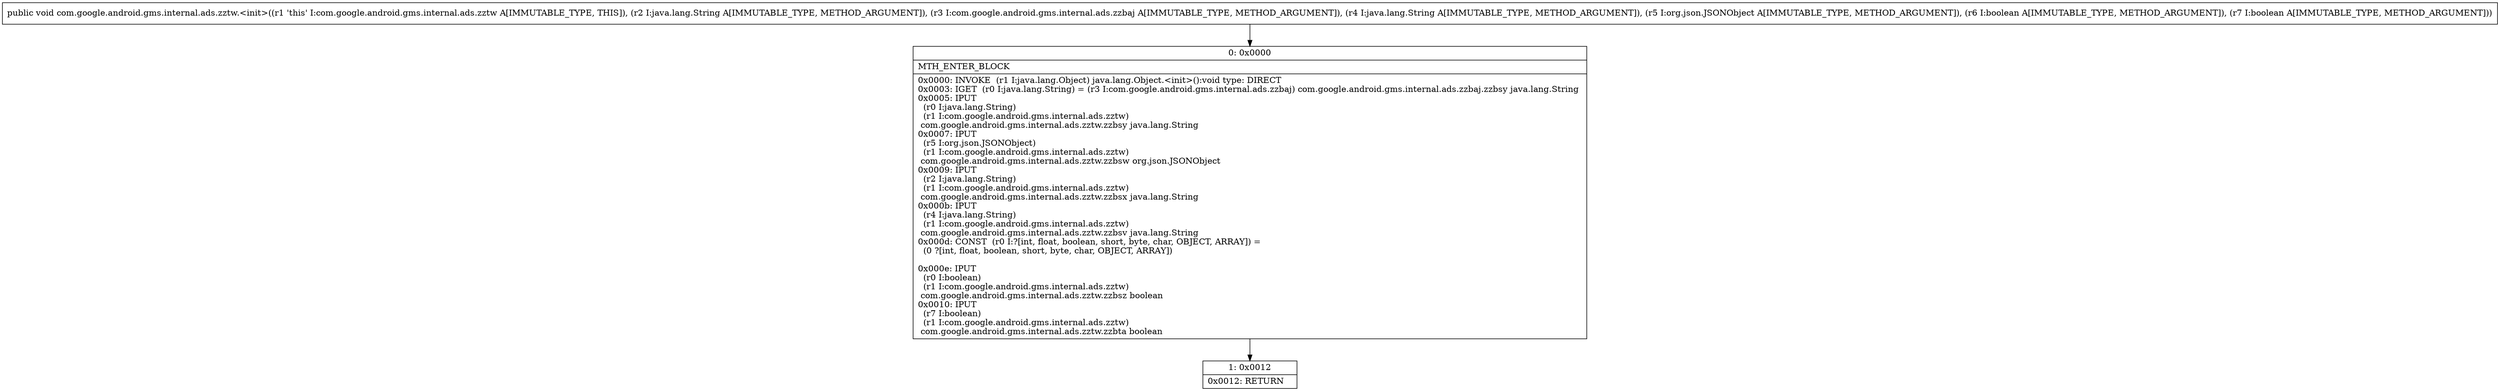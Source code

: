 digraph "CFG forcom.google.android.gms.internal.ads.zztw.\<init\>(Ljava\/lang\/String;Lcom\/google\/android\/gms\/internal\/ads\/zzbaj;Ljava\/lang\/String;Lorg\/json\/JSONObject;ZZ)V" {
Node_0 [shape=record,label="{0\:\ 0x0000|MTH_ENTER_BLOCK\l|0x0000: INVOKE  (r1 I:java.lang.Object) java.lang.Object.\<init\>():void type: DIRECT \l0x0003: IGET  (r0 I:java.lang.String) = (r3 I:com.google.android.gms.internal.ads.zzbaj) com.google.android.gms.internal.ads.zzbaj.zzbsy java.lang.String \l0x0005: IPUT  \l  (r0 I:java.lang.String)\l  (r1 I:com.google.android.gms.internal.ads.zztw)\l com.google.android.gms.internal.ads.zztw.zzbsy java.lang.String \l0x0007: IPUT  \l  (r5 I:org.json.JSONObject)\l  (r1 I:com.google.android.gms.internal.ads.zztw)\l com.google.android.gms.internal.ads.zztw.zzbsw org.json.JSONObject \l0x0009: IPUT  \l  (r2 I:java.lang.String)\l  (r1 I:com.google.android.gms.internal.ads.zztw)\l com.google.android.gms.internal.ads.zztw.zzbsx java.lang.String \l0x000b: IPUT  \l  (r4 I:java.lang.String)\l  (r1 I:com.google.android.gms.internal.ads.zztw)\l com.google.android.gms.internal.ads.zztw.zzbsv java.lang.String \l0x000d: CONST  (r0 I:?[int, float, boolean, short, byte, char, OBJECT, ARRAY]) = \l  (0 ?[int, float, boolean, short, byte, char, OBJECT, ARRAY])\l \l0x000e: IPUT  \l  (r0 I:boolean)\l  (r1 I:com.google.android.gms.internal.ads.zztw)\l com.google.android.gms.internal.ads.zztw.zzbsz boolean \l0x0010: IPUT  \l  (r7 I:boolean)\l  (r1 I:com.google.android.gms.internal.ads.zztw)\l com.google.android.gms.internal.ads.zztw.zzbta boolean \l}"];
Node_1 [shape=record,label="{1\:\ 0x0012|0x0012: RETURN   \l}"];
MethodNode[shape=record,label="{public void com.google.android.gms.internal.ads.zztw.\<init\>((r1 'this' I:com.google.android.gms.internal.ads.zztw A[IMMUTABLE_TYPE, THIS]), (r2 I:java.lang.String A[IMMUTABLE_TYPE, METHOD_ARGUMENT]), (r3 I:com.google.android.gms.internal.ads.zzbaj A[IMMUTABLE_TYPE, METHOD_ARGUMENT]), (r4 I:java.lang.String A[IMMUTABLE_TYPE, METHOD_ARGUMENT]), (r5 I:org.json.JSONObject A[IMMUTABLE_TYPE, METHOD_ARGUMENT]), (r6 I:boolean A[IMMUTABLE_TYPE, METHOD_ARGUMENT]), (r7 I:boolean A[IMMUTABLE_TYPE, METHOD_ARGUMENT])) }"];
MethodNode -> Node_0;
Node_0 -> Node_1;
}

